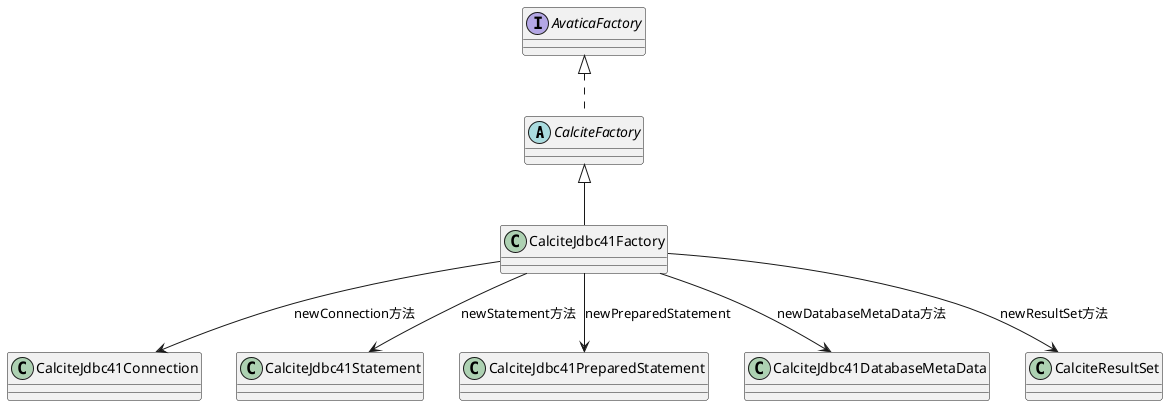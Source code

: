 @startuml

abstract class CalciteFactory implements AvaticaFactory
class CalciteJdbc41Factory extends CalciteFactory

class CalciteJdbc41Connection
class CalciteJdbc41Statement
class CalciteJdbc41PreparedStatement
class CalciteJdbc41DatabaseMetaData
Class CalciteResultSet

CalciteJdbc41Factory --> CalciteJdbc41Connection: newConnection方法

CalciteJdbc41Factory --> CalciteJdbc41DatabaseMetaData: newDatabaseMetaData方法
CalciteJdbc41Factory --> CalciteJdbc41Statement: newStatement方法
CalciteJdbc41Factory --> CalciteJdbc41PreparedStatement: newPreparedStatement
CalciteJdbc41Factory --> CalciteResultSet: newResultSet方法
@enduml